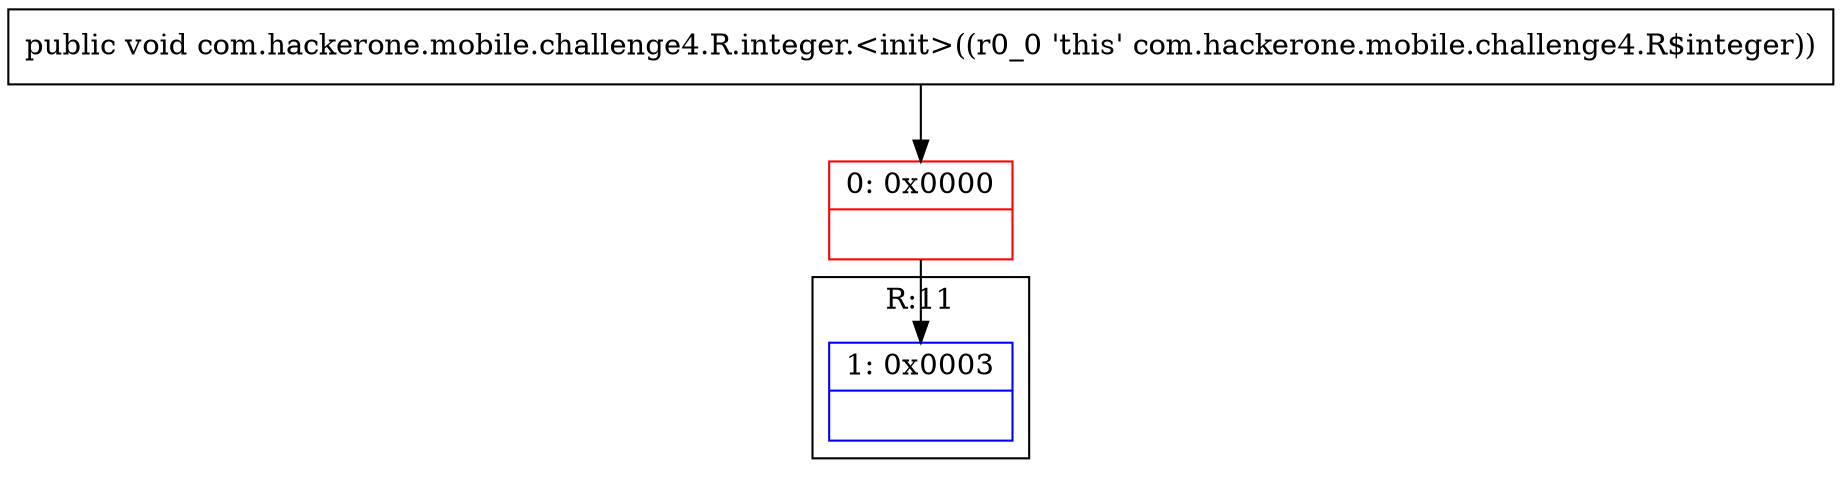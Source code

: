 digraph "CFG forcom.hackerone.mobile.challenge4.R.integer.\<init\>()V" {
subgraph cluster_Region_554431140 {
label = "R:11";
node [shape=record,color=blue];
Node_1 [shape=record,label="{1\:\ 0x0003|\l}"];
}
Node_0 [shape=record,color=red,label="{0\:\ 0x0000|\l}"];
MethodNode[shape=record,label="{public void com.hackerone.mobile.challenge4.R.integer.\<init\>((r0_0 'this' com.hackerone.mobile.challenge4.R$integer)) }"];
MethodNode -> Node_0;
Node_0 -> Node_1;
}

